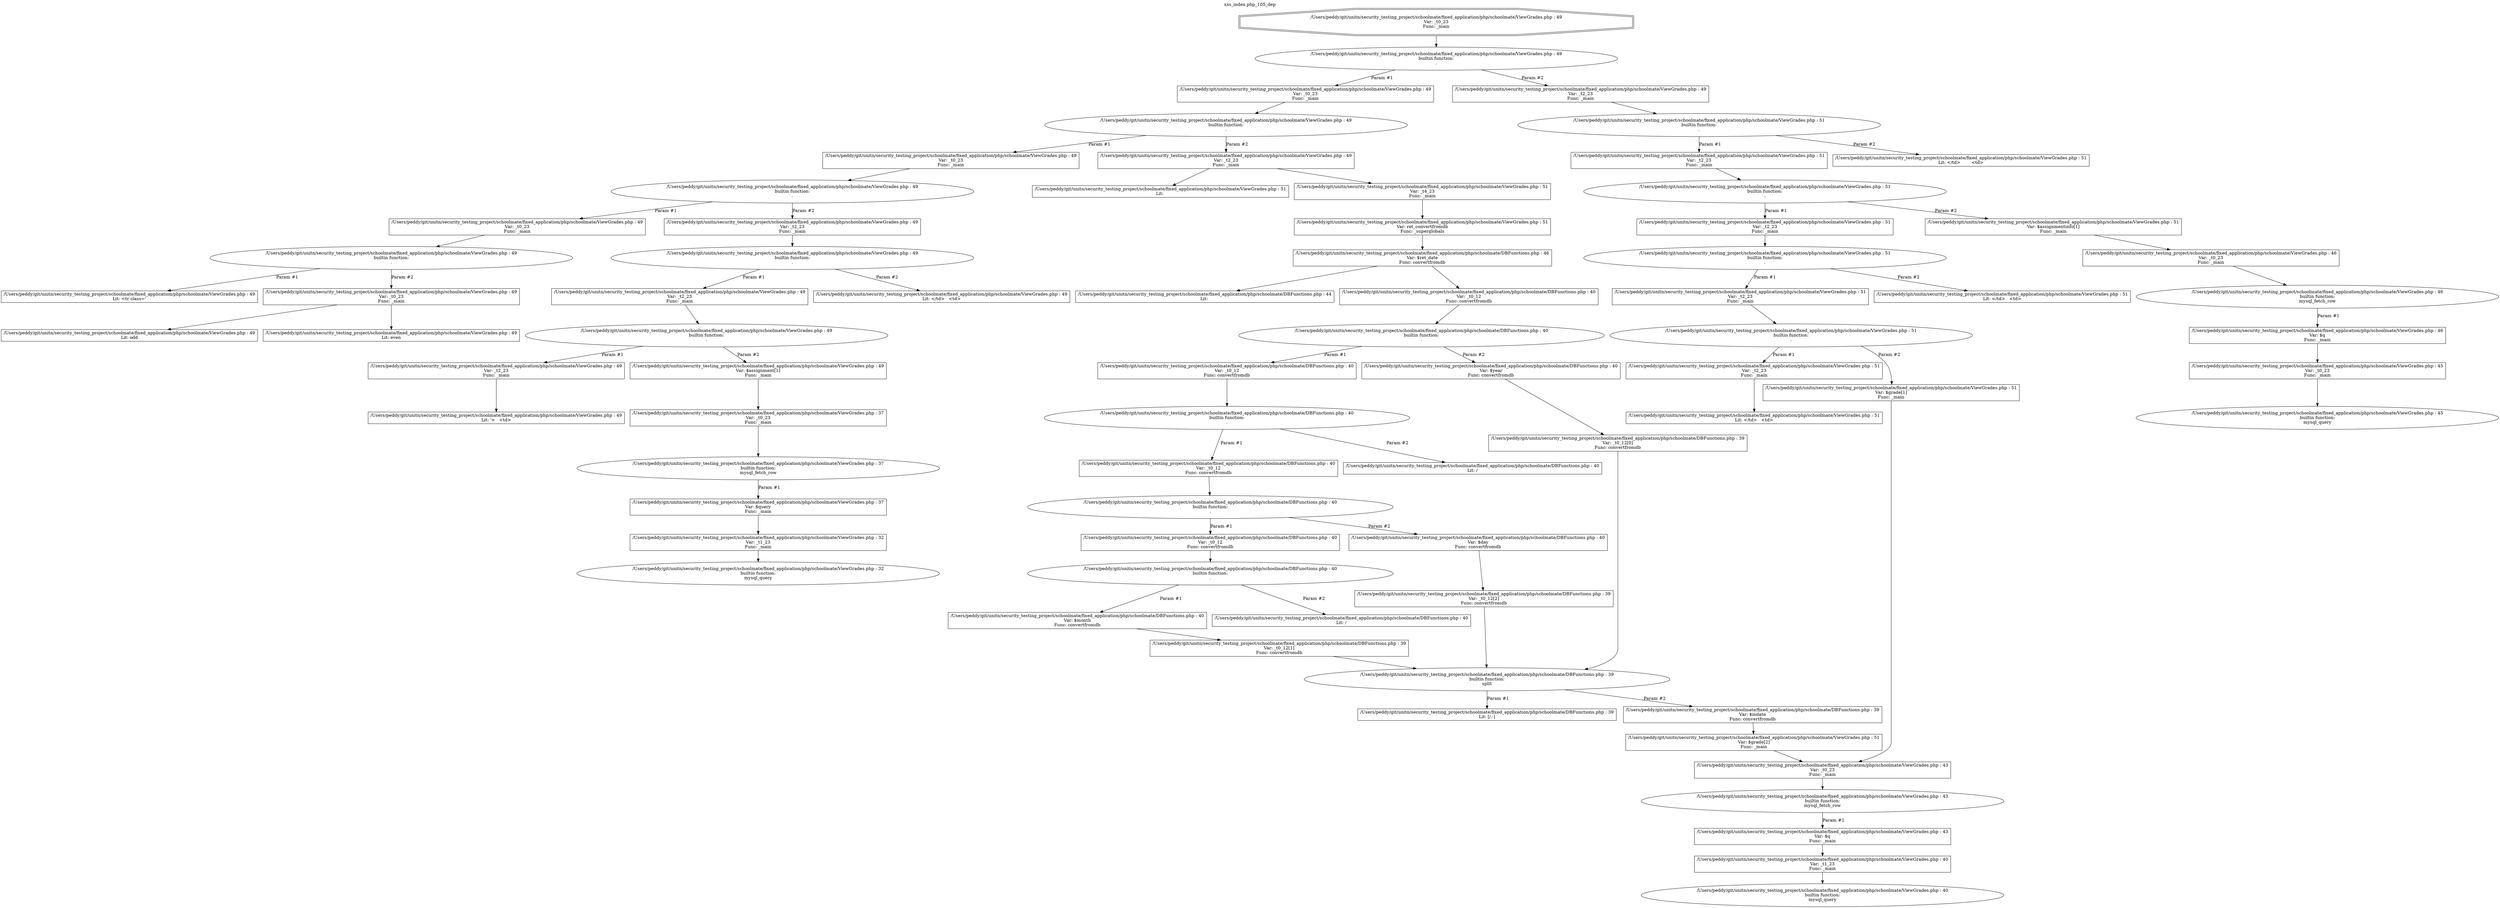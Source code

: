 digraph cfg {
  label="xss_index.php_105_dep";
  labelloc=t;
  n1 [shape=doubleoctagon, label="/Users/peddy/git/unitn/security_testing_project/schoolmate/fixed_application/php/schoolmate/ViewGrades.php : 49\nVar: _t0_23\nFunc: _main\n"];
  n2 [shape=ellipse, label="/Users/peddy/git/unitn/security_testing_project/schoolmate/fixed_application/php/schoolmate/ViewGrades.php : 49\nbuiltin function:\n.\n"];
  n3 [shape=box, label="/Users/peddy/git/unitn/security_testing_project/schoolmate/fixed_application/php/schoolmate/ViewGrades.php : 49\nVar: _t0_23\nFunc: _main\n"];
  n4 [shape=ellipse, label="/Users/peddy/git/unitn/security_testing_project/schoolmate/fixed_application/php/schoolmate/ViewGrades.php : 49\nbuiltin function:\n.\n"];
  n5 [shape=box, label="/Users/peddy/git/unitn/security_testing_project/schoolmate/fixed_application/php/schoolmate/ViewGrades.php : 49\nVar: _t0_23\nFunc: _main\n"];
  n6 [shape=ellipse, label="/Users/peddy/git/unitn/security_testing_project/schoolmate/fixed_application/php/schoolmate/ViewGrades.php : 49\nbuiltin function:\n.\n"];
  n7 [shape=box, label="/Users/peddy/git/unitn/security_testing_project/schoolmate/fixed_application/php/schoolmate/ViewGrades.php : 49\nVar: _t0_23\nFunc: _main\n"];
  n8 [shape=ellipse, label="/Users/peddy/git/unitn/security_testing_project/schoolmate/fixed_application/php/schoolmate/ViewGrades.php : 49\nbuiltin function:\n.\n"];
  n9 [shape=box, label="/Users/peddy/git/unitn/security_testing_project/schoolmate/fixed_application/php/schoolmate/ViewGrades.php : 49\nLit: <tr class='\n"];
  n10 [shape=box, label="/Users/peddy/git/unitn/security_testing_project/schoolmate/fixed_application/php/schoolmate/ViewGrades.php : 49\nVar: _t0_23\nFunc: _main\n"];
  n11 [shape=box, label="/Users/peddy/git/unitn/security_testing_project/schoolmate/fixed_application/php/schoolmate/ViewGrades.php : 49\nLit: odd\n"];
  n12 [shape=box, label="/Users/peddy/git/unitn/security_testing_project/schoolmate/fixed_application/php/schoolmate/ViewGrades.php : 49\nLit: even\n"];
  n13 [shape=box, label="/Users/peddy/git/unitn/security_testing_project/schoolmate/fixed_application/php/schoolmate/ViewGrades.php : 49\nVar: _t2_23\nFunc: _main\n"];
  n14 [shape=ellipse, label="/Users/peddy/git/unitn/security_testing_project/schoolmate/fixed_application/php/schoolmate/ViewGrades.php : 49\nbuiltin function:\n.\n"];
  n15 [shape=box, label="/Users/peddy/git/unitn/security_testing_project/schoolmate/fixed_application/php/schoolmate/ViewGrades.php : 49\nVar: _t2_23\nFunc: _main\n"];
  n16 [shape=ellipse, label="/Users/peddy/git/unitn/security_testing_project/schoolmate/fixed_application/php/schoolmate/ViewGrades.php : 49\nbuiltin function:\n.\n"];
  n17 [shape=box, label="/Users/peddy/git/unitn/security_testing_project/schoolmate/fixed_application/php/schoolmate/ViewGrades.php : 49\nVar: _t2_23\nFunc: _main\n"];
  n18 [shape=box, label="/Users/peddy/git/unitn/security_testing_project/schoolmate/fixed_application/php/schoolmate/ViewGrades.php : 49\nLit: '>   <td>\n"];
  n19 [shape=box, label="/Users/peddy/git/unitn/security_testing_project/schoolmate/fixed_application/php/schoolmate/ViewGrades.php : 49\nVar: $assignment[1]\nFunc: _main\n"];
  n20 [shape=box, label="/Users/peddy/git/unitn/security_testing_project/schoolmate/fixed_application/php/schoolmate/ViewGrades.php : 37\nVar: _t0_23\nFunc: _main\n"];
  n21 [shape=ellipse, label="/Users/peddy/git/unitn/security_testing_project/schoolmate/fixed_application/php/schoolmate/ViewGrades.php : 37\nbuiltin function:\nmysql_fetch_row\n"];
  n22 [shape=box, label="/Users/peddy/git/unitn/security_testing_project/schoolmate/fixed_application/php/schoolmate/ViewGrades.php : 37\nVar: $query\nFunc: _main\n"];
  n23 [shape=box, label="/Users/peddy/git/unitn/security_testing_project/schoolmate/fixed_application/php/schoolmate/ViewGrades.php : 32\nVar: _t1_23\nFunc: _main\n"];
  n24 [shape=ellipse, label="/Users/peddy/git/unitn/security_testing_project/schoolmate/fixed_application/php/schoolmate/ViewGrades.php : 32\nbuiltin function:\nmysql_query\n"];
  n25 [shape=box, label="/Users/peddy/git/unitn/security_testing_project/schoolmate/fixed_application/php/schoolmate/ViewGrades.php : 49\nLit: </td>   <td>\n"];
  n26 [shape=box, label="/Users/peddy/git/unitn/security_testing_project/schoolmate/fixed_application/php/schoolmate/ViewGrades.php : 49\nVar: _t2_23\nFunc: _main\n"];
  n27 [shape=box, label="/Users/peddy/git/unitn/security_testing_project/schoolmate/fixed_application/php/schoolmate/ViewGrades.php : 51\nLit: \n"];
  n28 [shape=box, label="/Users/peddy/git/unitn/security_testing_project/schoolmate/fixed_application/php/schoolmate/ViewGrades.php : 51\nVar: _t4_23\nFunc: _main\n"];
  n29 [shape=box, label="/Users/peddy/git/unitn/security_testing_project/schoolmate/fixed_application/php/schoolmate/ViewGrades.php : 51\nVar: ret_convertfromdb\nFunc: _superglobals\n"];
  n30 [shape=box, label="/Users/peddy/git/unitn/security_testing_project/schoolmate/fixed_application/php/schoolmate/DBFunctions.php : 46\nVar: $ret_date\nFunc: convertfromdb\n"];
  n31 [shape=box, label="/Users/peddy/git/unitn/security_testing_project/schoolmate/fixed_application/php/schoolmate/DBFunctions.php : 44\nLit: \n"];
  n32 [shape=box, label="/Users/peddy/git/unitn/security_testing_project/schoolmate/fixed_application/php/schoolmate/DBFunctions.php : 40\nVar: _t0_12\nFunc: convertfromdb\n"];
  n33 [shape=ellipse, label="/Users/peddy/git/unitn/security_testing_project/schoolmate/fixed_application/php/schoolmate/DBFunctions.php : 40\nbuiltin function:\n.\n"];
  n34 [shape=box, label="/Users/peddy/git/unitn/security_testing_project/schoolmate/fixed_application/php/schoolmate/DBFunctions.php : 40\nVar: _t0_12\nFunc: convertfromdb\n"];
  n35 [shape=ellipse, label="/Users/peddy/git/unitn/security_testing_project/schoolmate/fixed_application/php/schoolmate/DBFunctions.php : 40\nbuiltin function:\n.\n"];
  n36 [shape=box, label="/Users/peddy/git/unitn/security_testing_project/schoolmate/fixed_application/php/schoolmate/DBFunctions.php : 40\nVar: _t0_12\nFunc: convertfromdb\n"];
  n37 [shape=ellipse, label="/Users/peddy/git/unitn/security_testing_project/schoolmate/fixed_application/php/schoolmate/DBFunctions.php : 40\nbuiltin function:\n.\n"];
  n38 [shape=box, label="/Users/peddy/git/unitn/security_testing_project/schoolmate/fixed_application/php/schoolmate/DBFunctions.php : 40\nVar: _t0_12\nFunc: convertfromdb\n"];
  n39 [shape=ellipse, label="/Users/peddy/git/unitn/security_testing_project/schoolmate/fixed_application/php/schoolmate/DBFunctions.php : 40\nbuiltin function:\n.\n"];
  n40 [shape=box, label="/Users/peddy/git/unitn/security_testing_project/schoolmate/fixed_application/php/schoolmate/DBFunctions.php : 40\nVar: $month\nFunc: convertfromdb\n"];
  n41 [shape=box, label="/Users/peddy/git/unitn/security_testing_project/schoolmate/fixed_application/php/schoolmate/DBFunctions.php : 39\nVar: _t0_12[1]\nFunc: convertfromdb\n"];
  n42 [shape=ellipse, label="/Users/peddy/git/unitn/security_testing_project/schoolmate/fixed_application/php/schoolmate/DBFunctions.php : 39\nbuiltin function:\nsplit\n"];
  n43 [shape=box, label="/Users/peddy/git/unitn/security_testing_project/schoolmate/fixed_application/php/schoolmate/DBFunctions.php : 39\nLit: [/.-]\n"];
  n44 [shape=box, label="/Users/peddy/git/unitn/security_testing_project/schoolmate/fixed_application/php/schoolmate/DBFunctions.php : 39\nVar: $indate\nFunc: convertfromdb\n"];
  n45 [shape=box, label="/Users/peddy/git/unitn/security_testing_project/schoolmate/fixed_application/php/schoolmate/ViewGrades.php : 51\nVar: $grade[2]\nFunc: _main\n"];
  n46 [shape=box, label="/Users/peddy/git/unitn/security_testing_project/schoolmate/fixed_application/php/schoolmate/ViewGrades.php : 43\nVar: _t0_23\nFunc: _main\n"];
  n47 [shape=ellipse, label="/Users/peddy/git/unitn/security_testing_project/schoolmate/fixed_application/php/schoolmate/ViewGrades.php : 43\nbuiltin function:\nmysql_fetch_row\n"];
  n48 [shape=box, label="/Users/peddy/git/unitn/security_testing_project/schoolmate/fixed_application/php/schoolmate/ViewGrades.php : 43\nVar: $q\nFunc: _main\n"];
  n49 [shape=box, label="/Users/peddy/git/unitn/security_testing_project/schoolmate/fixed_application/php/schoolmate/ViewGrades.php : 40\nVar: _t1_23\nFunc: _main\n"];
  n50 [shape=ellipse, label="/Users/peddy/git/unitn/security_testing_project/schoolmate/fixed_application/php/schoolmate/ViewGrades.php : 40\nbuiltin function:\nmysql_query\n"];
  n51 [shape=box, label="/Users/peddy/git/unitn/security_testing_project/schoolmate/fixed_application/php/schoolmate/DBFunctions.php : 40\nLit: /\n"];
  n52 [shape=box, label="/Users/peddy/git/unitn/security_testing_project/schoolmate/fixed_application/php/schoolmate/DBFunctions.php : 40\nVar: $day\nFunc: convertfromdb\n"];
  n53 [shape=box, label="/Users/peddy/git/unitn/security_testing_project/schoolmate/fixed_application/php/schoolmate/DBFunctions.php : 39\nVar: _t0_12[2]\nFunc: convertfromdb\n"];
  n54 [shape=box, label="/Users/peddy/git/unitn/security_testing_project/schoolmate/fixed_application/php/schoolmate/DBFunctions.php : 40\nLit: /\n"];
  n55 [shape=box, label="/Users/peddy/git/unitn/security_testing_project/schoolmate/fixed_application/php/schoolmate/DBFunctions.php : 40\nVar: $year\nFunc: convertfromdb\n"];
  n56 [shape=box, label="/Users/peddy/git/unitn/security_testing_project/schoolmate/fixed_application/php/schoolmate/DBFunctions.php : 39\nVar: _t0_12[0]\nFunc: convertfromdb\n"];
  n57 [shape=box, label="/Users/peddy/git/unitn/security_testing_project/schoolmate/fixed_application/php/schoolmate/ViewGrades.php : 49\nVar: _t2_23\nFunc: _main\n"];
  n58 [shape=ellipse, label="/Users/peddy/git/unitn/security_testing_project/schoolmate/fixed_application/php/schoolmate/ViewGrades.php : 51\nbuiltin function:\n.\n"];
  n59 [shape=box, label="/Users/peddy/git/unitn/security_testing_project/schoolmate/fixed_application/php/schoolmate/ViewGrades.php : 51\nVar: _t2_23\nFunc: _main\n"];
  n60 [shape=ellipse, label="/Users/peddy/git/unitn/security_testing_project/schoolmate/fixed_application/php/schoolmate/ViewGrades.php : 51\nbuiltin function:\n.\n"];
  n61 [shape=box, label="/Users/peddy/git/unitn/security_testing_project/schoolmate/fixed_application/php/schoolmate/ViewGrades.php : 51\nVar: _t2_23\nFunc: _main\n"];
  n62 [shape=ellipse, label="/Users/peddy/git/unitn/security_testing_project/schoolmate/fixed_application/php/schoolmate/ViewGrades.php : 51\nbuiltin function:\n.\n"];
  n63 [shape=box, label="/Users/peddy/git/unitn/security_testing_project/schoolmate/fixed_application/php/schoolmate/ViewGrades.php : 51\nVar: _t2_23\nFunc: _main\n"];
  n64 [shape=ellipse, label="/Users/peddy/git/unitn/security_testing_project/schoolmate/fixed_application/php/schoolmate/ViewGrades.php : 51\nbuiltin function:\n.\n"];
  n65 [shape=box, label="/Users/peddy/git/unitn/security_testing_project/schoolmate/fixed_application/php/schoolmate/ViewGrades.php : 51\nVar: _t2_23\nFunc: _main\n"];
  n66 [shape=box, label="/Users/peddy/git/unitn/security_testing_project/schoolmate/fixed_application/php/schoolmate/ViewGrades.php : 51\nLit: </td>   <td>\n"];
  n67 [shape=box, label="/Users/peddy/git/unitn/security_testing_project/schoolmate/fixed_application/php/schoolmate/ViewGrades.php : 51\nVar: $grade[1]\nFunc: _main\n"];
  n68 [shape=box, label="/Users/peddy/git/unitn/security_testing_project/schoolmate/fixed_application/php/schoolmate/ViewGrades.php : 51\nLit: </td>   <td>\n"];
  n69 [shape=box, label="/Users/peddy/git/unitn/security_testing_project/schoolmate/fixed_application/php/schoolmate/ViewGrades.php : 51\nVar: $assignmentinfo[1]\nFunc: _main\n"];
  n70 [shape=box, label="/Users/peddy/git/unitn/security_testing_project/schoolmate/fixed_application/php/schoolmate/ViewGrades.php : 46\nVar: _t0_23\nFunc: _main\n"];
  n71 [shape=ellipse, label="/Users/peddy/git/unitn/security_testing_project/schoolmate/fixed_application/php/schoolmate/ViewGrades.php : 46\nbuiltin function:\nmysql_fetch_row\n"];
  n72 [shape=box, label="/Users/peddy/git/unitn/security_testing_project/schoolmate/fixed_application/php/schoolmate/ViewGrades.php : 46\nVar: $q\nFunc: _main\n"];
  n73 [shape=box, label="/Users/peddy/git/unitn/security_testing_project/schoolmate/fixed_application/php/schoolmate/ViewGrades.php : 45\nVar: _t0_23\nFunc: _main\n"];
  n74 [shape=ellipse, label="/Users/peddy/git/unitn/security_testing_project/schoolmate/fixed_application/php/schoolmate/ViewGrades.php : 45\nbuiltin function:\nmysql_query\n"];
  n75 [shape=box, label="/Users/peddy/git/unitn/security_testing_project/schoolmate/fixed_application/php/schoolmate/ViewGrades.php : 51\nLit: </td>	<td>\n"];
  n1 -> n2;
  n3 -> n4;
  n5 -> n6;
  n7 -> n8;
  n8 -> n9[label="Param #1"];
  n8 -> n10[label="Param #2"];
  n10 -> n11;
  n10 -> n12;
  n6 -> n7[label="Param #1"];
  n6 -> n13[label="Param #2"];
  n13 -> n14;
  n15 -> n16;
  n17 -> n18;
  n16 -> n17[label="Param #1"];
  n16 -> n19[label="Param #2"];
  n20 -> n21;
  n23 -> n24;
  n22 -> n23;
  n21 -> n22[label="Param #1"];
  n19 -> n20;
  n14 -> n15[label="Param #1"];
  n14 -> n25[label="Param #2"];
  n4 -> n5[label="Param #1"];
  n4 -> n26[label="Param #2"];
  n26 -> n27;
  n26 -> n28;
  n30 -> n31;
  n30 -> n32;
  n32 -> n33;
  n34 -> n35;
  n36 -> n37;
  n38 -> n39;
  n41 -> n42;
  n42 -> n43[label="Param #1"];
  n42 -> n44[label="Param #2"];
  n46 -> n47;
  n49 -> n50;
  n48 -> n49;
  n47 -> n48[label="Param #1"];
  n45 -> n46;
  n44 -> n45;
  n40 -> n41;
  n39 -> n40[label="Param #1"];
  n39 -> n51[label="Param #2"];
  n37 -> n38[label="Param #1"];
  n37 -> n52[label="Param #2"];
  n53 -> n42;
  n52 -> n53;
  n35 -> n36[label="Param #1"];
  n35 -> n54[label="Param #2"];
  n33 -> n34[label="Param #1"];
  n33 -> n55[label="Param #2"];
  n56 -> n42;
  n55 -> n56;
  n29 -> n30;
  n28 -> n29;
  n2 -> n3[label="Param #1"];
  n2 -> n57[label="Param #2"];
  n57 -> n58;
  n59 -> n60;
  n61 -> n62;
  n63 -> n64;
  n65 -> n66;
  n64 -> n65[label="Param #1"];
  n64 -> n67[label="Param #2"];
  n67 -> n46;
  n62 -> n63[label="Param #1"];
  n62 -> n68[label="Param #2"];
  n60 -> n61[label="Param #1"];
  n60 -> n69[label="Param #2"];
  n70 -> n71;
  n73 -> n74;
  n72 -> n73;
  n71 -> n72[label="Param #1"];
  n69 -> n70;
  n58 -> n59[label="Param #1"];
  n58 -> n75[label="Param #2"];
}
